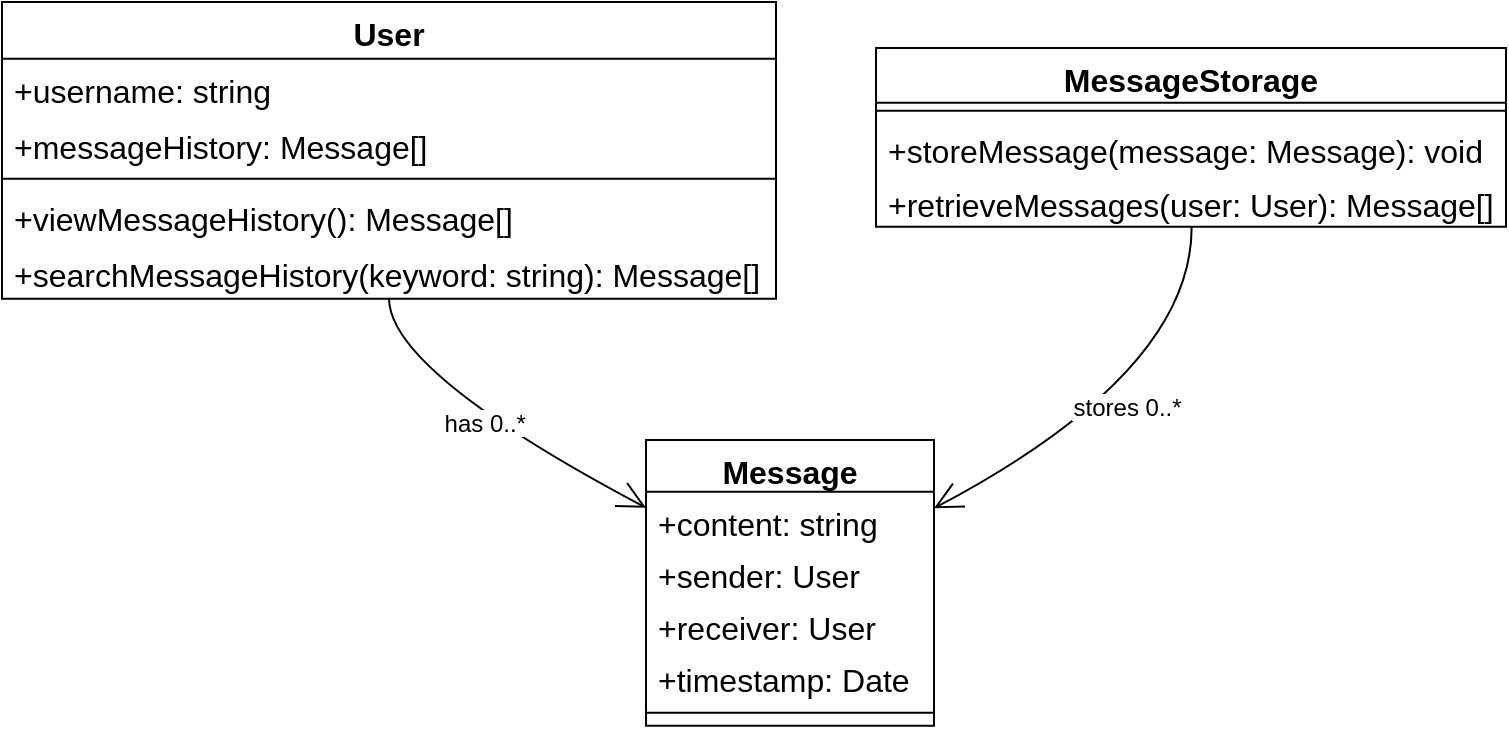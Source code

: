 <mxfile version="22.1.17" type="github">
  <diagram name="第 1 页" id="N4TBkhwULDpyoCbe3_ii">
    <mxGraphModel dx="712" dy="786" grid="0" gridSize="10" guides="1" tooltips="1" connect="1" arrows="1" fold="1" page="0" pageScale="1" pageWidth="827" pageHeight="1169" math="0" shadow="0">
      <root>
        <mxCell id="0" />
        <mxCell id="1" parent="0" />
        <mxCell id="ZXD4sCwjrwZgdhjQM5zM-41" value="User" style="swimlane;fontStyle=1;align=center;verticalAlign=top;childLayout=stackLayout;horizontal=1;startSize=28.4;horizontalStack=0;resizeParent=1;resizeParentMax=0;resizeLast=0;collapsible=0;marginBottom=0;fontSize=16;" vertex="1" parent="1">
          <mxGeometry x="20" y="20" width="387" height="148.4" as="geometry" />
        </mxCell>
        <mxCell id="ZXD4sCwjrwZgdhjQM5zM-42" value="+username: string" style="text;strokeColor=none;fillColor=none;align=left;verticalAlign=top;spacingLeft=4;spacingRight=4;overflow=hidden;rotatable=0;points=[[0,0.5],[1,0.5]];portConstraint=eastwest;fontSize=16;" vertex="1" parent="ZXD4sCwjrwZgdhjQM5zM-41">
          <mxGeometry y="28.4" width="387" height="28" as="geometry" />
        </mxCell>
        <mxCell id="ZXD4sCwjrwZgdhjQM5zM-43" value="+messageHistory: Message[]" style="text;strokeColor=none;fillColor=none;align=left;verticalAlign=top;spacingLeft=4;spacingRight=4;overflow=hidden;rotatable=0;points=[[0,0.5],[1,0.5]];portConstraint=eastwest;fontSize=16;" vertex="1" parent="ZXD4sCwjrwZgdhjQM5zM-41">
          <mxGeometry y="56.4" width="387" height="28" as="geometry" />
        </mxCell>
        <mxCell id="ZXD4sCwjrwZgdhjQM5zM-44" style="line;strokeWidth=1;fillColor=none;align=left;verticalAlign=middle;spacingTop=-1;spacingLeft=3;spacingRight=3;rotatable=0;labelPosition=right;points=[];portConstraint=eastwest;strokeColor=inherit;fontSize=16;" vertex="1" parent="ZXD4sCwjrwZgdhjQM5zM-41">
          <mxGeometry y="84.4" width="387" height="8" as="geometry" />
        </mxCell>
        <mxCell id="ZXD4sCwjrwZgdhjQM5zM-45" value="+viewMessageHistory(): Message[]" style="text;strokeColor=none;fillColor=none;align=left;verticalAlign=top;spacingLeft=4;spacingRight=4;overflow=hidden;rotatable=0;points=[[0,0.5],[1,0.5]];portConstraint=eastwest;fontSize=16;" vertex="1" parent="ZXD4sCwjrwZgdhjQM5zM-41">
          <mxGeometry y="92.4" width="387" height="28" as="geometry" />
        </mxCell>
        <mxCell id="ZXD4sCwjrwZgdhjQM5zM-46" value="+searchMessageHistory(keyword: string): Message[]" style="text;strokeColor=none;fillColor=none;align=left;verticalAlign=top;spacingLeft=4;spacingRight=4;overflow=hidden;rotatable=0;points=[[0,0.5],[1,0.5]];portConstraint=eastwest;fontSize=16;" vertex="1" parent="ZXD4sCwjrwZgdhjQM5zM-41">
          <mxGeometry y="120.4" width="387" height="28" as="geometry" />
        </mxCell>
        <mxCell id="ZXD4sCwjrwZgdhjQM5zM-47" value="Message" style="swimlane;fontStyle=1;align=center;verticalAlign=top;childLayout=stackLayout;horizontal=1;startSize=25.818;horizontalStack=0;resizeParent=1;resizeParentMax=0;resizeLast=0;collapsible=0;marginBottom=0;fontSize=16;" vertex="1" parent="1">
          <mxGeometry x="342" y="239" width="144" height="142.818" as="geometry" />
        </mxCell>
        <mxCell id="ZXD4sCwjrwZgdhjQM5zM-48" value="+content: string" style="text;strokeColor=none;fillColor=none;align=left;verticalAlign=top;spacingLeft=4;spacingRight=4;overflow=hidden;rotatable=0;points=[[0,0.5],[1,0.5]];portConstraint=eastwest;fontSize=16;" vertex="1" parent="ZXD4sCwjrwZgdhjQM5zM-47">
          <mxGeometry y="25.818" width="144" height="26" as="geometry" />
        </mxCell>
        <mxCell id="ZXD4sCwjrwZgdhjQM5zM-49" value="+sender: User" style="text;strokeColor=none;fillColor=none;align=left;verticalAlign=top;spacingLeft=4;spacingRight=4;overflow=hidden;rotatable=0;points=[[0,0.5],[1,0.5]];portConstraint=eastwest;fontSize=16;" vertex="1" parent="ZXD4sCwjrwZgdhjQM5zM-47">
          <mxGeometry y="51.818" width="144" height="26" as="geometry" />
        </mxCell>
        <mxCell id="ZXD4sCwjrwZgdhjQM5zM-50" value="+receiver: User" style="text;strokeColor=none;fillColor=none;align=left;verticalAlign=top;spacingLeft=4;spacingRight=4;overflow=hidden;rotatable=0;points=[[0,0.5],[1,0.5]];portConstraint=eastwest;fontSize=16;" vertex="1" parent="ZXD4sCwjrwZgdhjQM5zM-47">
          <mxGeometry y="77.818" width="144" height="26" as="geometry" />
        </mxCell>
        <mxCell id="ZXD4sCwjrwZgdhjQM5zM-51" value="+timestamp: Date" style="text;strokeColor=none;fillColor=none;align=left;verticalAlign=top;spacingLeft=4;spacingRight=4;overflow=hidden;rotatable=0;points=[[0,0.5],[1,0.5]];portConstraint=eastwest;fontSize=16;" vertex="1" parent="ZXD4sCwjrwZgdhjQM5zM-47">
          <mxGeometry y="103.818" width="144" height="26" as="geometry" />
        </mxCell>
        <mxCell id="ZXD4sCwjrwZgdhjQM5zM-52" style="line;strokeWidth=1;fillColor=none;align=left;verticalAlign=middle;spacingTop=-1;spacingLeft=3;spacingRight=3;rotatable=0;labelPosition=right;points=[];portConstraint=eastwest;strokeColor=inherit;fontSize=16;" vertex="1" parent="ZXD4sCwjrwZgdhjQM5zM-47">
          <mxGeometry y="129.818" width="144" height="13" as="geometry" />
        </mxCell>
        <mxCell id="ZXD4sCwjrwZgdhjQM5zM-53" value="MessageStorage" style="swimlane;fontStyle=1;align=center;verticalAlign=top;childLayout=stackLayout;horizontal=1;startSize=27.429;horizontalStack=0;resizeParent=1;resizeParentMax=0;resizeLast=0;collapsible=0;marginBottom=0;fontSize=16;" vertex="1" parent="1">
          <mxGeometry x="457" y="43" width="315" height="89.429" as="geometry" />
        </mxCell>
        <mxCell id="ZXD4sCwjrwZgdhjQM5zM-54" style="line;strokeWidth=1;fillColor=none;align=left;verticalAlign=middle;spacingTop=-1;spacingLeft=3;spacingRight=3;rotatable=0;labelPosition=right;points=[];portConstraint=eastwest;strokeColor=inherit;fontSize=16;" vertex="1" parent="ZXD4sCwjrwZgdhjQM5zM-53">
          <mxGeometry y="27.429" width="315" height="8" as="geometry" />
        </mxCell>
        <mxCell id="ZXD4sCwjrwZgdhjQM5zM-55" value="+storeMessage(message: Message): void" style="text;strokeColor=none;fillColor=none;align=left;verticalAlign=top;spacingLeft=4;spacingRight=4;overflow=hidden;rotatable=0;points=[[0,0.5],[1,0.5]];portConstraint=eastwest;fontSize=16;" vertex="1" parent="ZXD4sCwjrwZgdhjQM5zM-53">
          <mxGeometry y="35.429" width="315" height="27" as="geometry" />
        </mxCell>
        <mxCell id="ZXD4sCwjrwZgdhjQM5zM-56" value="+retrieveMessages(user: User): Message[]" style="text;strokeColor=none;fillColor=none;align=left;verticalAlign=top;spacingLeft=4;spacingRight=4;overflow=hidden;rotatable=0;points=[[0,0.5],[1,0.5]];portConstraint=eastwest;fontSize=16;" vertex="1" parent="ZXD4sCwjrwZgdhjQM5zM-53">
          <mxGeometry y="62.429" width="315" height="27" as="geometry" />
        </mxCell>
        <mxCell id="ZXD4sCwjrwZgdhjQM5zM-57" value="has 0..*" style="curved=1;startArrow=none;endArrow=open;endSize=12;exitX=0.5;exitY=1;entryX=0.002;entryY=0.238;rounded=0;fontSize=12;" edge="1" parent="1" source="ZXD4sCwjrwZgdhjQM5zM-41" target="ZXD4sCwjrwZgdhjQM5zM-47">
          <mxGeometry relative="1" as="geometry">
            <Array as="points">
              <mxPoint x="214" y="205" />
            </Array>
          </mxGeometry>
        </mxCell>
        <mxCell id="ZXD4sCwjrwZgdhjQM5zM-58" value="stores 0..*" style="curved=1;startArrow=none;endArrow=open;endSize=12;exitX=0.501;exitY=1;entryX=1.002;entryY=0.238;rounded=0;fontSize=12;" edge="1" parent="1" source="ZXD4sCwjrwZgdhjQM5zM-53" target="ZXD4sCwjrwZgdhjQM5zM-47">
          <mxGeometry relative="1" as="geometry">
            <Array as="points">
              <mxPoint x="615" y="205" />
            </Array>
          </mxGeometry>
        </mxCell>
      </root>
    </mxGraphModel>
  </diagram>
</mxfile>
